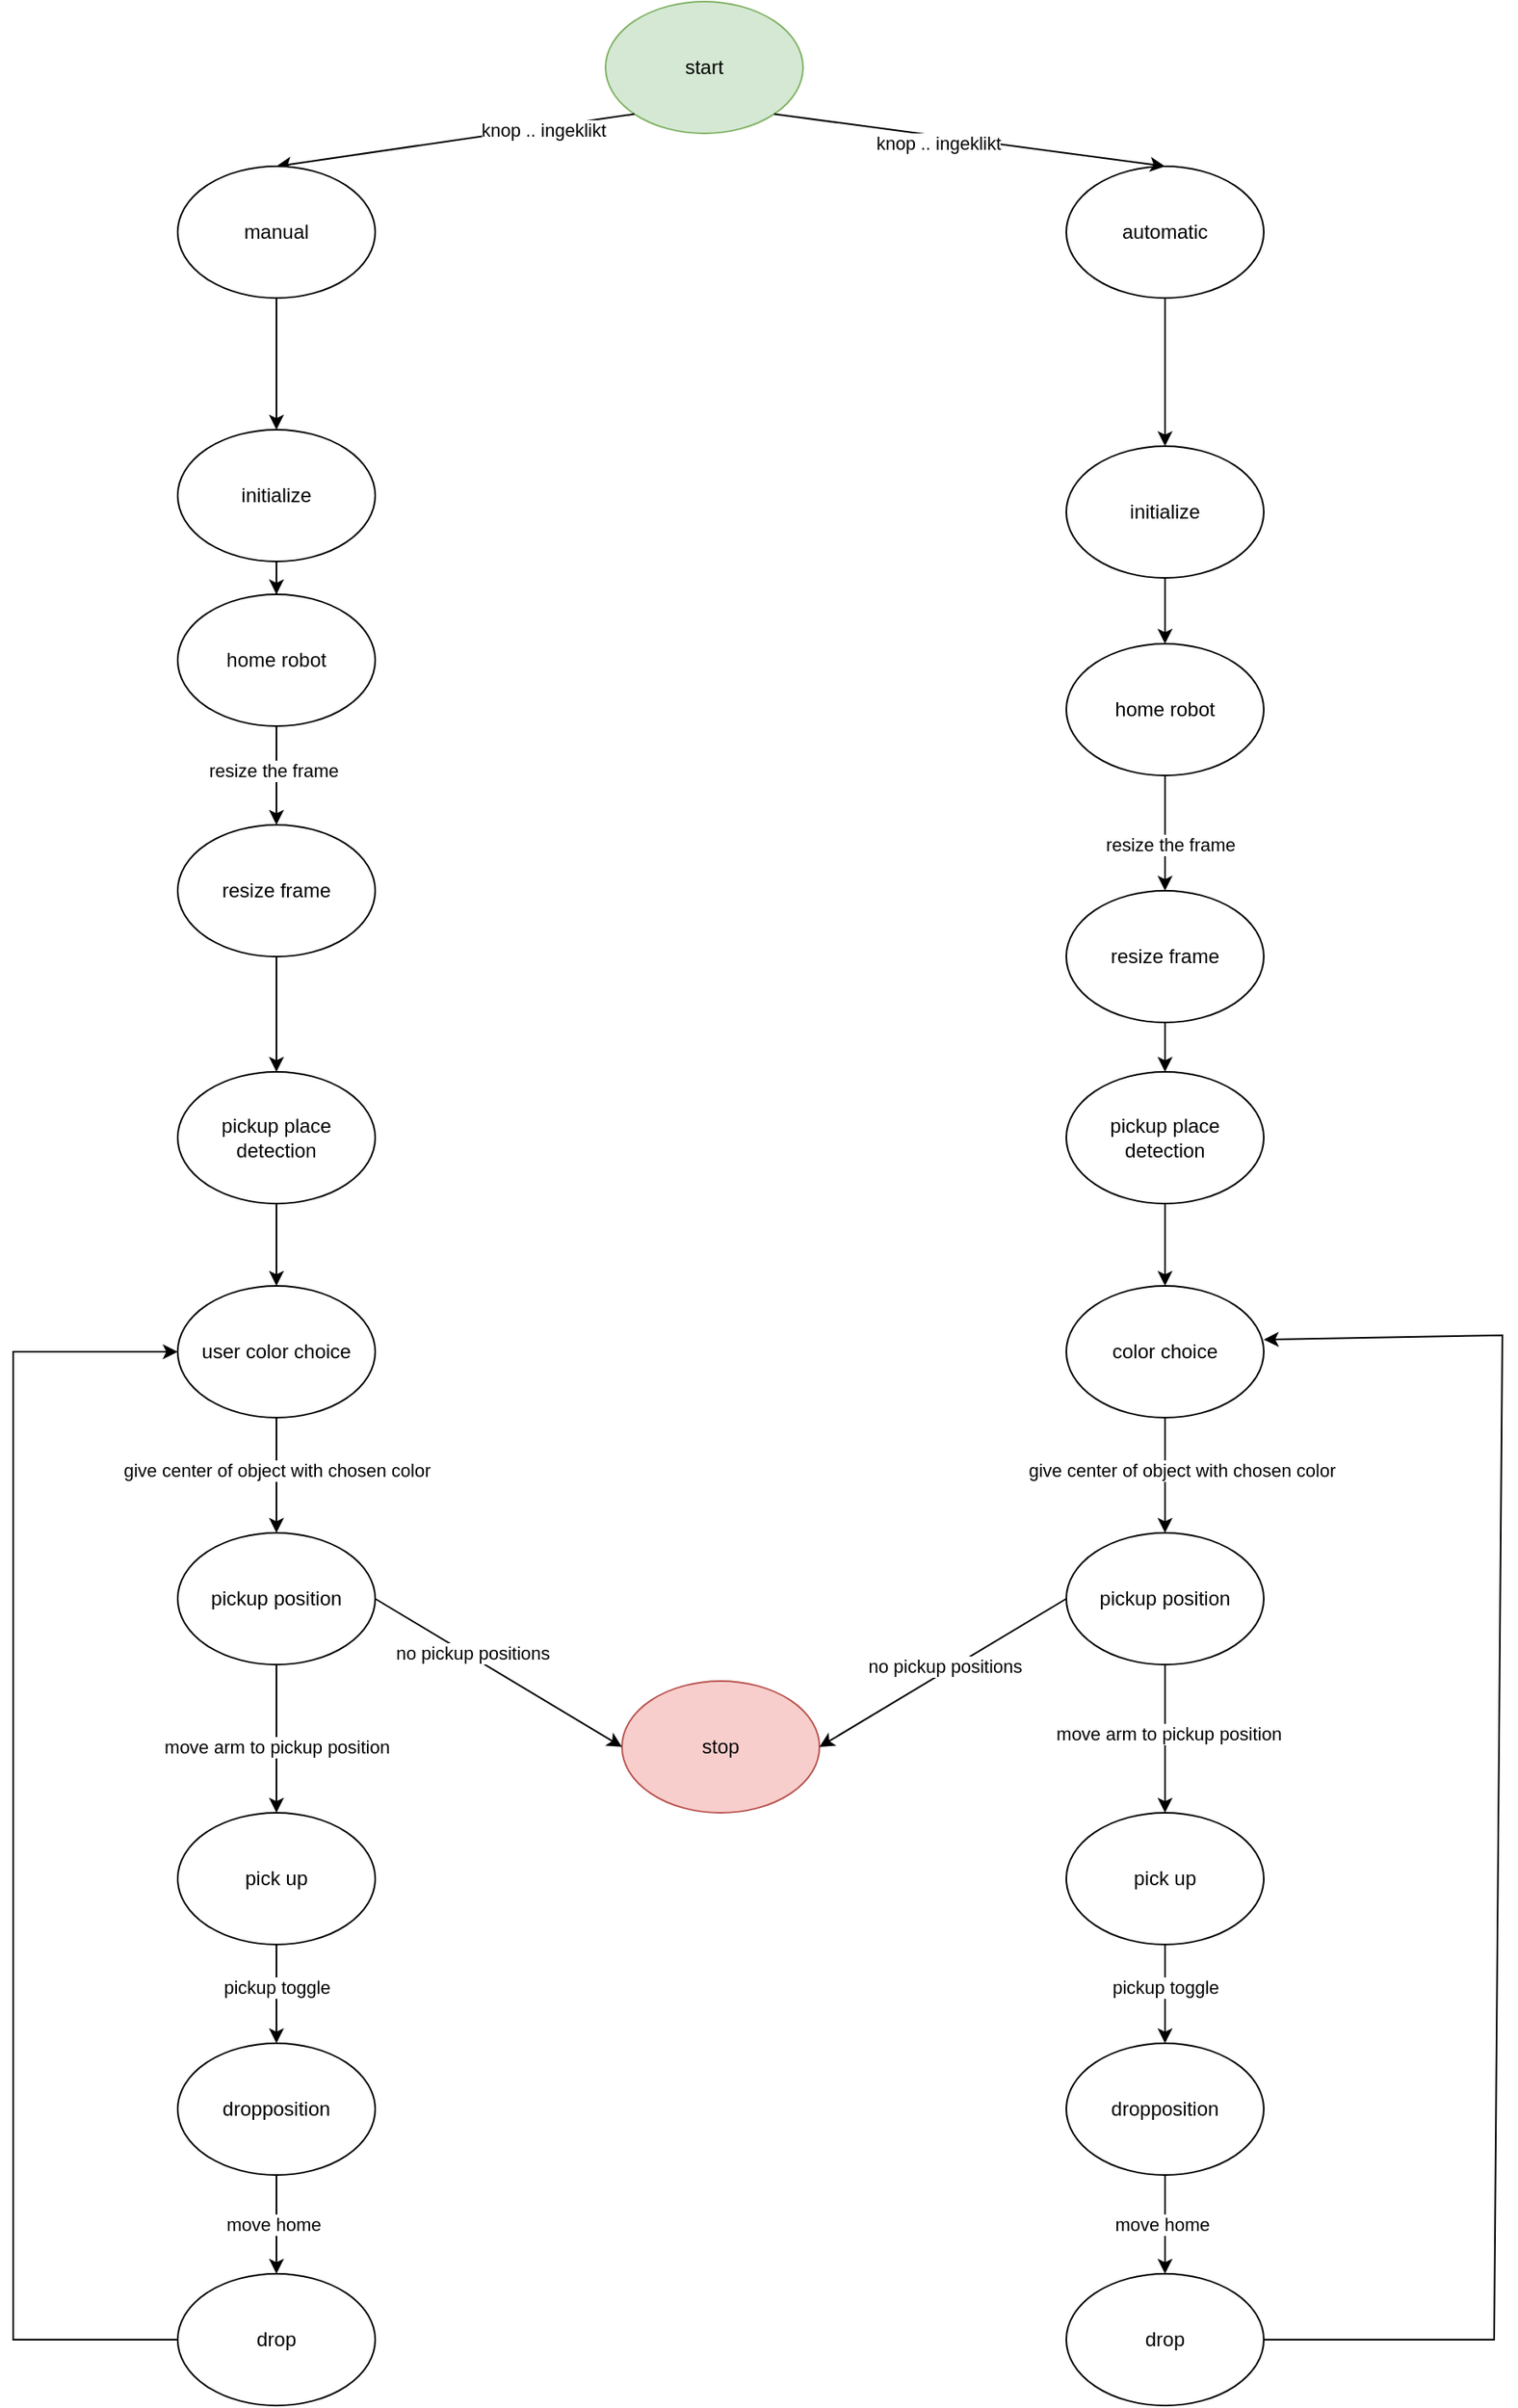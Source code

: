 <mxfile version="22.0.3" type="device">
  <diagram id="QGZ9qkBQXiq8oFRHzcYZ" name="Page-1">
    <mxGraphModel dx="1206" dy="1909" grid="1" gridSize="10" guides="1" tooltips="1" connect="1" arrows="1" fold="1" page="1" pageScale="1" pageWidth="850" pageHeight="1100" math="0" shadow="0">
      <root>
        <mxCell id="0" />
        <mxCell id="1" parent="0" />
        <mxCell id="dqPGrN33h6YWLL4-NXQ6-1" value="pickup position" style="ellipse;whiteSpace=wrap;html=1;" parent="1" vertex="1">
          <mxGeometry x="730" y="810" width="120" height="80" as="geometry" />
        </mxCell>
        <mxCell id="dqPGrN33h6YWLL4-NXQ6-2" value="" style="endArrow=classic;html=1;rounded=0;exitX=0.5;exitY=1;exitDx=0;exitDy=0;entryX=0.5;entryY=0;entryDx=0;entryDy=0;" parent="1" source="dqPGrN33h6YWLL4-NXQ6-1" target="dqPGrN33h6YWLL4-NXQ6-3" edge="1">
          <mxGeometry width="50" height="50" relative="1" as="geometry">
            <mxPoint x="805" y="880" as="sourcePoint" />
            <mxPoint x="745" y="830" as="targetPoint" />
          </mxGeometry>
        </mxCell>
        <mxCell id="dqPGrN33h6YWLL4-NXQ6-10" value="move arm to pickup position" style="edgeLabel;html=1;align=center;verticalAlign=middle;resizable=0;points=[];" parent="dqPGrN33h6YWLL4-NXQ6-2" vertex="1" connectable="0">
          <mxGeometry x="-0.07" y="2" relative="1" as="geometry">
            <mxPoint as="offset" />
          </mxGeometry>
        </mxCell>
        <mxCell id="dqPGrN33h6YWLL4-NXQ6-3" value="pick up" style="ellipse;whiteSpace=wrap;html=1;" parent="1" vertex="1">
          <mxGeometry x="730" y="980" width="120" height="80" as="geometry" />
        </mxCell>
        <mxCell id="dqPGrN33h6YWLL4-NXQ6-5" value="dropposition" style="ellipse;whiteSpace=wrap;html=1;" parent="1" vertex="1">
          <mxGeometry x="730" y="1120" width="120" height="80" as="geometry" />
        </mxCell>
        <mxCell id="dqPGrN33h6YWLL4-NXQ6-6" value="drop" style="ellipse;whiteSpace=wrap;html=1;" parent="1" vertex="1">
          <mxGeometry x="730" y="1260" width="120" height="80" as="geometry" />
        </mxCell>
        <mxCell id="jYfBmYPGDB_5rIrDpXSR-55" value="" style="edgeStyle=orthogonalEdgeStyle;rounded=0;orthogonalLoop=1;jettySize=auto;html=1;" edge="1" parent="1" source="dqPGrN33h6YWLL4-NXQ6-7" target="jYfBmYPGDB_5rIrDpXSR-54">
          <mxGeometry relative="1" as="geometry" />
        </mxCell>
        <mxCell id="dqPGrN33h6YWLL4-NXQ6-7" value="initialize" style="ellipse;whiteSpace=wrap;html=1;" parent="1" vertex="1">
          <mxGeometry x="730" y="150" width="120" height="80" as="geometry" />
        </mxCell>
        <mxCell id="dqPGrN33h6YWLL4-NXQ6-11" value="" style="endArrow=classic;html=1;rounded=0;exitX=0.5;exitY=1;exitDx=0;exitDy=0;" parent="1" source="dqPGrN33h6YWLL4-NXQ6-3" target="dqPGrN33h6YWLL4-NXQ6-5" edge="1">
          <mxGeometry width="50" height="50" relative="1" as="geometry">
            <mxPoint x="655" y="1140" as="sourcePoint" />
            <mxPoint x="705" y="1090" as="targetPoint" />
          </mxGeometry>
        </mxCell>
        <mxCell id="dqPGrN33h6YWLL4-NXQ6-12" value="pickup toggle" style="edgeLabel;html=1;align=center;verticalAlign=middle;resizable=0;points=[];" parent="dqPGrN33h6YWLL4-NXQ6-11" vertex="1" connectable="0">
          <mxGeometry x="-0.144" relative="1" as="geometry">
            <mxPoint as="offset" />
          </mxGeometry>
        </mxCell>
        <mxCell id="dqPGrN33h6YWLL4-NXQ6-13" value="" style="endArrow=classic;html=1;rounded=0;entryX=0.5;entryY=0;entryDx=0;entryDy=0;exitX=0.5;exitY=1;exitDx=0;exitDy=0;" parent="1" source="dqPGrN33h6YWLL4-NXQ6-5" target="dqPGrN33h6YWLL4-NXQ6-6" edge="1">
          <mxGeometry width="50" height="50" relative="1" as="geometry">
            <mxPoint x="790" y="1210" as="sourcePoint" />
            <mxPoint x="695" y="1230" as="targetPoint" />
          </mxGeometry>
        </mxCell>
        <mxCell id="dqPGrN33h6YWLL4-NXQ6-14" value="move home" style="edgeLabel;html=1;align=center;verticalAlign=middle;resizable=0;points=[];" parent="dqPGrN33h6YWLL4-NXQ6-13" vertex="1" connectable="0">
          <mxGeometry x="-0.024" y="-2" relative="1" as="geometry">
            <mxPoint as="offset" />
          </mxGeometry>
        </mxCell>
        <mxCell id="dqPGrN33h6YWLL4-NXQ6-15" value="" style="endArrow=classic;html=1;rounded=0;exitX=1;exitY=0.5;exitDx=0;exitDy=0;entryX=1;entryY=0.408;entryDx=0;entryDy=0;entryPerimeter=0;" parent="1" source="dqPGrN33h6YWLL4-NXQ6-6" target="jYfBmYPGDB_5rIrDpXSR-48" edge="1">
          <mxGeometry width="50" height="50" relative="1" as="geometry">
            <mxPoint x="945" y="810" as="sourcePoint" />
            <mxPoint x="995" y="760" as="targetPoint" />
            <Array as="points">
              <mxPoint x="990" y="1300" />
              <mxPoint x="995" y="690" />
            </Array>
          </mxGeometry>
        </mxCell>
        <mxCell id="jYfBmYPGDB_5rIrDpXSR-2" value="start" style="ellipse;whiteSpace=wrap;html=1;fillColor=#d5e8d4;strokeColor=#82b366;" vertex="1" parent="1">
          <mxGeometry x="450" y="-120" width="120" height="80" as="geometry" />
        </mxCell>
        <mxCell id="jYfBmYPGDB_5rIrDpXSR-3" value="" style="endArrow=classic;html=1;rounded=0;exitX=0;exitY=1;exitDx=0;exitDy=0;entryX=0.5;entryY=0;entryDx=0;entryDy=0;" edge="1" parent="1" source="jYfBmYPGDB_5rIrDpXSR-2" target="jYfBmYPGDB_5rIrDpXSR-4">
          <mxGeometry width="50" height="50" relative="1" as="geometry">
            <mxPoint x="240" y="40" as="sourcePoint" />
            <mxPoint x="280" y="-30" as="targetPoint" />
          </mxGeometry>
        </mxCell>
        <mxCell id="jYfBmYPGDB_5rIrDpXSR-8" value="knop .. ingeklikt" style="edgeLabel;html=1;align=center;verticalAlign=middle;resizable=0;points=[];" vertex="1" connectable="0" parent="jYfBmYPGDB_5rIrDpXSR-3">
          <mxGeometry x="-0.484" y="1" relative="1" as="geometry">
            <mxPoint as="offset" />
          </mxGeometry>
        </mxCell>
        <mxCell id="jYfBmYPGDB_5rIrDpXSR-24" value="" style="edgeStyle=orthogonalEdgeStyle;rounded=0;orthogonalLoop=1;jettySize=auto;html=1;" edge="1" parent="1" source="jYfBmYPGDB_5rIrDpXSR-4" target="jYfBmYPGDB_5rIrDpXSR-15">
          <mxGeometry relative="1" as="geometry" />
        </mxCell>
        <mxCell id="jYfBmYPGDB_5rIrDpXSR-4" value="manual" style="ellipse;whiteSpace=wrap;html=1;" vertex="1" parent="1">
          <mxGeometry x="190" y="-20" width="120" height="80" as="geometry" />
        </mxCell>
        <mxCell id="jYfBmYPGDB_5rIrDpXSR-25" value="" style="edgeStyle=orthogonalEdgeStyle;rounded=0;orthogonalLoop=1;jettySize=auto;html=1;" edge="1" parent="1" source="jYfBmYPGDB_5rIrDpXSR-5" target="dqPGrN33h6YWLL4-NXQ6-7">
          <mxGeometry relative="1" as="geometry" />
        </mxCell>
        <mxCell id="jYfBmYPGDB_5rIrDpXSR-5" value="automatic" style="ellipse;whiteSpace=wrap;html=1;" vertex="1" parent="1">
          <mxGeometry x="730" y="-20" width="120" height="80" as="geometry" />
        </mxCell>
        <mxCell id="jYfBmYPGDB_5rIrDpXSR-6" value="" style="endArrow=classic;html=1;rounded=0;exitX=1;exitY=1;exitDx=0;exitDy=0;entryX=0.5;entryY=0;entryDx=0;entryDy=0;" edge="1" parent="1" source="jYfBmYPGDB_5rIrDpXSR-2" target="jYfBmYPGDB_5rIrDpXSR-5">
          <mxGeometry width="50" height="50" relative="1" as="geometry">
            <mxPoint x="560" y="-50" as="sourcePoint" />
            <mxPoint x="610" y="-100" as="targetPoint" />
          </mxGeometry>
        </mxCell>
        <mxCell id="jYfBmYPGDB_5rIrDpXSR-7" value="knop .. ingeklikt" style="edgeLabel;html=1;align=center;verticalAlign=middle;resizable=0;points=[];" vertex="1" connectable="0" parent="jYfBmYPGDB_5rIrDpXSR-6">
          <mxGeometry x="-0.157" y="-4" relative="1" as="geometry">
            <mxPoint as="offset" />
          </mxGeometry>
        </mxCell>
        <mxCell id="jYfBmYPGDB_5rIrDpXSR-9" value="pickup position" style="ellipse;whiteSpace=wrap;html=1;" vertex="1" parent="1">
          <mxGeometry x="190" y="810" width="120" height="80" as="geometry" />
        </mxCell>
        <mxCell id="jYfBmYPGDB_5rIrDpXSR-10" value="" style="endArrow=classic;html=1;rounded=0;exitX=0.5;exitY=1;exitDx=0;exitDy=0;entryX=0.5;entryY=0;entryDx=0;entryDy=0;" edge="1" parent="1" source="jYfBmYPGDB_5rIrDpXSR-9" target="jYfBmYPGDB_5rIrDpXSR-12">
          <mxGeometry width="50" height="50" relative="1" as="geometry">
            <mxPoint x="265" y="880" as="sourcePoint" />
            <mxPoint x="205" y="830" as="targetPoint" />
          </mxGeometry>
        </mxCell>
        <mxCell id="jYfBmYPGDB_5rIrDpXSR-11" value="move arm to pickup position" style="edgeLabel;html=1;align=center;verticalAlign=middle;resizable=0;points=[];" vertex="1" connectable="0" parent="jYfBmYPGDB_5rIrDpXSR-10">
          <mxGeometry x="-0.07" y="2" relative="1" as="geometry">
            <mxPoint x="-2" y="8" as="offset" />
          </mxGeometry>
        </mxCell>
        <mxCell id="jYfBmYPGDB_5rIrDpXSR-12" value="pick up" style="ellipse;whiteSpace=wrap;html=1;" vertex="1" parent="1">
          <mxGeometry x="190" y="980" width="120" height="80" as="geometry" />
        </mxCell>
        <mxCell id="jYfBmYPGDB_5rIrDpXSR-13" value="dropposition" style="ellipse;whiteSpace=wrap;html=1;" vertex="1" parent="1">
          <mxGeometry x="190" y="1120" width="120" height="80" as="geometry" />
        </mxCell>
        <mxCell id="jYfBmYPGDB_5rIrDpXSR-14" value="drop" style="ellipse;whiteSpace=wrap;html=1;" vertex="1" parent="1">
          <mxGeometry x="190" y="1260" width="120" height="80" as="geometry" />
        </mxCell>
        <mxCell id="jYfBmYPGDB_5rIrDpXSR-28" value="" style="edgeStyle=orthogonalEdgeStyle;rounded=0;orthogonalLoop=1;jettySize=auto;html=1;" edge="1" parent="1" source="jYfBmYPGDB_5rIrDpXSR-15" target="jYfBmYPGDB_5rIrDpXSR-27">
          <mxGeometry relative="1" as="geometry" />
        </mxCell>
        <mxCell id="jYfBmYPGDB_5rIrDpXSR-15" value="initialize" style="ellipse;whiteSpace=wrap;html=1;" vertex="1" parent="1">
          <mxGeometry x="190" y="140" width="120" height="80" as="geometry" />
        </mxCell>
        <mxCell id="jYfBmYPGDB_5rIrDpXSR-18" value="" style="endArrow=classic;html=1;rounded=0;exitX=0.5;exitY=1;exitDx=0;exitDy=0;" edge="1" parent="1" source="jYfBmYPGDB_5rIrDpXSR-12" target="jYfBmYPGDB_5rIrDpXSR-13">
          <mxGeometry width="50" height="50" relative="1" as="geometry">
            <mxPoint x="115.0" y="1140" as="sourcePoint" />
            <mxPoint x="165" y="1090" as="targetPoint" />
          </mxGeometry>
        </mxCell>
        <mxCell id="jYfBmYPGDB_5rIrDpXSR-19" value="pickup toggle" style="edgeLabel;html=1;align=center;verticalAlign=middle;resizable=0;points=[];" vertex="1" connectable="0" parent="jYfBmYPGDB_5rIrDpXSR-18">
          <mxGeometry x="-0.144" relative="1" as="geometry">
            <mxPoint as="offset" />
          </mxGeometry>
        </mxCell>
        <mxCell id="jYfBmYPGDB_5rIrDpXSR-20" value="" style="endArrow=classic;html=1;rounded=0;entryX=0.5;entryY=0;entryDx=0;entryDy=0;exitX=0.5;exitY=1;exitDx=0;exitDy=0;" edge="1" parent="1" source="jYfBmYPGDB_5rIrDpXSR-13" target="jYfBmYPGDB_5rIrDpXSR-14">
          <mxGeometry width="50" height="50" relative="1" as="geometry">
            <mxPoint x="250.0" y="1210" as="sourcePoint" />
            <mxPoint x="155" y="1230" as="targetPoint" />
          </mxGeometry>
        </mxCell>
        <mxCell id="jYfBmYPGDB_5rIrDpXSR-21" value="move home" style="edgeLabel;html=1;align=center;verticalAlign=middle;resizable=0;points=[];" vertex="1" connectable="0" parent="jYfBmYPGDB_5rIrDpXSR-20">
          <mxGeometry x="-0.024" y="-2" relative="1" as="geometry">
            <mxPoint as="offset" />
          </mxGeometry>
        </mxCell>
        <mxCell id="jYfBmYPGDB_5rIrDpXSR-22" value="" style="endArrow=classic;html=1;rounded=0;exitX=0;exitY=0.5;exitDx=0;exitDy=0;entryX=0;entryY=0.5;entryDx=0;entryDy=0;" edge="1" parent="1" source="jYfBmYPGDB_5rIrDpXSR-14" target="jYfBmYPGDB_5rIrDpXSR-35">
          <mxGeometry width="50" height="50" relative="1" as="geometry">
            <mxPoint x="10" y="1310" as="sourcePoint" />
            <mxPoint x="10" y="560" as="targetPoint" />
            <Array as="points">
              <mxPoint x="90" y="1300" />
              <mxPoint x="90" y="700" />
            </Array>
          </mxGeometry>
        </mxCell>
        <mxCell id="jYfBmYPGDB_5rIrDpXSR-27" value="home robot" style="ellipse;whiteSpace=wrap;html=1;" vertex="1" parent="1">
          <mxGeometry x="190" y="240" width="120" height="80" as="geometry" />
        </mxCell>
        <mxCell id="jYfBmYPGDB_5rIrDpXSR-76" value="" style="edgeStyle=orthogonalEdgeStyle;rounded=0;orthogonalLoop=1;jettySize=auto;html=1;" edge="1" parent="1" source="jYfBmYPGDB_5rIrDpXSR-29" target="jYfBmYPGDB_5rIrDpXSR-31">
          <mxGeometry relative="1" as="geometry" />
        </mxCell>
        <mxCell id="jYfBmYPGDB_5rIrDpXSR-29" value="resize frame" style="ellipse;whiteSpace=wrap;html=1;" vertex="1" parent="1">
          <mxGeometry x="190" y="380" width="120" height="80" as="geometry" />
        </mxCell>
        <mxCell id="jYfBmYPGDB_5rIrDpXSR-30" value="" style="endArrow=classic;html=1;rounded=0;exitX=0.5;exitY=1;exitDx=0;exitDy=0;entryX=0.5;entryY=0;entryDx=0;entryDy=0;" edge="1" parent="1" source="jYfBmYPGDB_5rIrDpXSR-27" target="jYfBmYPGDB_5rIrDpXSR-29">
          <mxGeometry width="50" height="50" relative="1" as="geometry">
            <mxPoint x="50" y="290" as="sourcePoint" />
            <mxPoint x="100" y="240" as="targetPoint" />
          </mxGeometry>
        </mxCell>
        <mxCell id="jYfBmYPGDB_5rIrDpXSR-46" value="resize the frame" style="edgeLabel;html=1;align=center;verticalAlign=middle;resizable=0;points=[];" vertex="1" connectable="0" parent="jYfBmYPGDB_5rIrDpXSR-30">
          <mxGeometry x="-0.094" y="-2" relative="1" as="geometry">
            <mxPoint as="offset" />
          </mxGeometry>
        </mxCell>
        <mxCell id="jYfBmYPGDB_5rIrDpXSR-77" value="" style="edgeStyle=orthogonalEdgeStyle;rounded=0;orthogonalLoop=1;jettySize=auto;html=1;" edge="1" parent="1" source="jYfBmYPGDB_5rIrDpXSR-31" target="jYfBmYPGDB_5rIrDpXSR-35">
          <mxGeometry relative="1" as="geometry" />
        </mxCell>
        <mxCell id="jYfBmYPGDB_5rIrDpXSR-31" value="pickup place detection" style="ellipse;whiteSpace=wrap;html=1;" vertex="1" parent="1">
          <mxGeometry x="190" y="530" width="120" height="80" as="geometry" />
        </mxCell>
        <mxCell id="jYfBmYPGDB_5rIrDpXSR-75" value="" style="edgeStyle=orthogonalEdgeStyle;rounded=0;orthogonalLoop=1;jettySize=auto;html=1;" edge="1" parent="1" source="jYfBmYPGDB_5rIrDpXSR-35" target="jYfBmYPGDB_5rIrDpXSR-9">
          <mxGeometry relative="1" as="geometry" />
        </mxCell>
        <mxCell id="jYfBmYPGDB_5rIrDpXSR-35" value="user color choice" style="ellipse;whiteSpace=wrap;html=1;" vertex="1" parent="1">
          <mxGeometry x="190.0" y="660" width="120" height="80" as="geometry" />
        </mxCell>
        <mxCell id="jYfBmYPGDB_5rIrDpXSR-73" value="" style="edgeStyle=orthogonalEdgeStyle;rounded=0;orthogonalLoop=1;jettySize=auto;html=1;" edge="1" parent="1" source="jYfBmYPGDB_5rIrDpXSR-48" target="dqPGrN33h6YWLL4-NXQ6-1">
          <mxGeometry relative="1" as="geometry" />
        </mxCell>
        <mxCell id="jYfBmYPGDB_5rIrDpXSR-74" value="give center of object with chosen color" style="edgeLabel;html=1;align=center;verticalAlign=middle;resizable=0;points=[];" vertex="1" connectable="0" parent="jYfBmYPGDB_5rIrDpXSR-73">
          <mxGeometry x="-0.371" relative="1" as="geometry">
            <mxPoint x="-540" y="10" as="offset" />
          </mxGeometry>
        </mxCell>
        <mxCell id="jYfBmYPGDB_5rIrDpXSR-48" value="color choice" style="ellipse;whiteSpace=wrap;html=1;" vertex="1" parent="1">
          <mxGeometry x="730" y="660" width="120" height="80" as="geometry" />
        </mxCell>
        <mxCell id="jYfBmYPGDB_5rIrDpXSR-72" value="" style="edgeStyle=orthogonalEdgeStyle;rounded=0;orthogonalLoop=1;jettySize=auto;html=1;" edge="1" parent="1" source="jYfBmYPGDB_5rIrDpXSR-49" target="jYfBmYPGDB_5rIrDpXSR-48">
          <mxGeometry relative="1" as="geometry" />
        </mxCell>
        <mxCell id="jYfBmYPGDB_5rIrDpXSR-49" value="pickup place detection" style="ellipse;whiteSpace=wrap;html=1;" vertex="1" parent="1">
          <mxGeometry x="730" y="530" width="120" height="80" as="geometry" />
        </mxCell>
        <mxCell id="jYfBmYPGDB_5rIrDpXSR-54" value="home robot" style="ellipse;whiteSpace=wrap;html=1;" vertex="1" parent="1">
          <mxGeometry x="730" y="270" width="120" height="80" as="geometry" />
        </mxCell>
        <mxCell id="jYfBmYPGDB_5rIrDpXSR-56" value="" style="endArrow=classic;html=1;rounded=0;exitX=0.5;exitY=1;exitDx=0;exitDy=0;entryX=0.5;entryY=0;entryDx=0;entryDy=0;" edge="1" parent="1" source="jYfBmYPGDB_5rIrDpXSR-54" target="jYfBmYPGDB_5rIrDpXSR-57">
          <mxGeometry width="50" height="50" relative="1" as="geometry">
            <mxPoint x="630" y="280" as="sourcePoint" />
            <mxPoint x="680" y="230" as="targetPoint" />
          </mxGeometry>
        </mxCell>
        <mxCell id="jYfBmYPGDB_5rIrDpXSR-59" value="resize the frame" style="edgeLabel;html=1;align=center;verticalAlign=middle;resizable=0;points=[];" vertex="1" connectable="0" parent="jYfBmYPGDB_5rIrDpXSR-56">
          <mxGeometry x="0.182" y="3" relative="1" as="geometry">
            <mxPoint as="offset" />
          </mxGeometry>
        </mxCell>
        <mxCell id="jYfBmYPGDB_5rIrDpXSR-71" value="" style="edgeStyle=orthogonalEdgeStyle;rounded=0;orthogonalLoop=1;jettySize=auto;html=1;" edge="1" parent="1" source="jYfBmYPGDB_5rIrDpXSR-57" target="jYfBmYPGDB_5rIrDpXSR-49">
          <mxGeometry relative="1" as="geometry" />
        </mxCell>
        <mxCell id="jYfBmYPGDB_5rIrDpXSR-57" value="resize frame" style="ellipse;whiteSpace=wrap;html=1;" vertex="1" parent="1">
          <mxGeometry x="730" y="420" width="120" height="80" as="geometry" />
        </mxCell>
        <mxCell id="jYfBmYPGDB_5rIrDpXSR-62" value="stop" style="ellipse;whiteSpace=wrap;html=1;fillColor=#f8cecc;strokeColor=#b85450;" vertex="1" parent="1">
          <mxGeometry x="460" y="900" width="120" height="80" as="geometry" />
        </mxCell>
        <mxCell id="jYfBmYPGDB_5rIrDpXSR-67" value="" style="endArrow=classic;html=1;rounded=0;exitX=1;exitY=0.5;exitDx=0;exitDy=0;entryX=0;entryY=0.5;entryDx=0;entryDy=0;" edge="1" parent="1" source="jYfBmYPGDB_5rIrDpXSR-9" target="jYfBmYPGDB_5rIrDpXSR-62">
          <mxGeometry width="50" height="50" relative="1" as="geometry">
            <mxPoint x="380" y="660" as="sourcePoint" />
            <mxPoint x="430" y="610" as="targetPoint" />
          </mxGeometry>
        </mxCell>
        <mxCell id="jYfBmYPGDB_5rIrDpXSR-70" value="no pickup positions" style="edgeLabel;html=1;align=center;verticalAlign=middle;resizable=0;points=[];" vertex="1" connectable="0" parent="jYfBmYPGDB_5rIrDpXSR-67">
          <mxGeometry x="-0.23" y="2" relative="1" as="geometry">
            <mxPoint as="offset" />
          </mxGeometry>
        </mxCell>
        <mxCell id="jYfBmYPGDB_5rIrDpXSR-68" value="" style="endArrow=classic;html=1;rounded=0;exitX=0;exitY=0.5;exitDx=0;exitDy=0;entryX=1;entryY=0.5;entryDx=0;entryDy=0;" edge="1" parent="1" source="dqPGrN33h6YWLL4-NXQ6-1" target="jYfBmYPGDB_5rIrDpXSR-62">
          <mxGeometry width="50" height="50" relative="1" as="geometry">
            <mxPoint x="640" y="630" as="sourcePoint" />
            <mxPoint x="690" y="580" as="targetPoint" />
          </mxGeometry>
        </mxCell>
        <mxCell id="jYfBmYPGDB_5rIrDpXSR-69" value="no pickup positions" style="edgeLabel;html=1;align=center;verticalAlign=middle;resizable=0;points=[];" vertex="1" connectable="0" parent="jYfBmYPGDB_5rIrDpXSR-68">
          <mxGeometry x="-0.032" y="-3" relative="1" as="geometry">
            <mxPoint as="offset" />
          </mxGeometry>
        </mxCell>
        <mxCell id="jYfBmYPGDB_5rIrDpXSR-78" value="give center of object with chosen color" style="edgeLabel;html=1;align=center;verticalAlign=middle;resizable=0;points=[];" vertex="1" connectable="0" parent="1">
          <mxGeometry x="800" y="772" as="geometry" />
        </mxCell>
      </root>
    </mxGraphModel>
  </diagram>
</mxfile>
